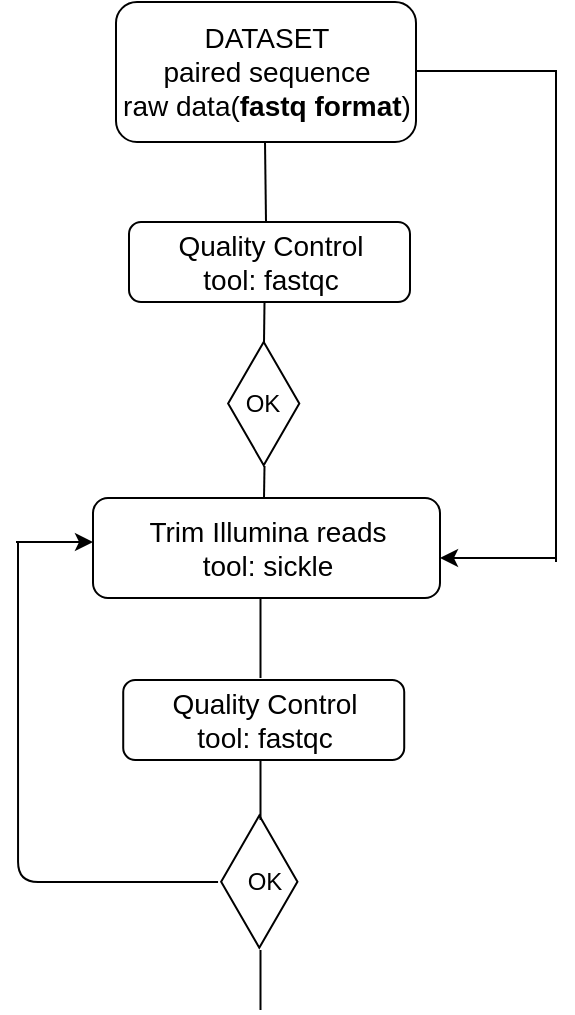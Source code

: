 <mxfile version="14.8.4" type="github">
  <diagram id="TQAs_POl9BPEK3nTJSrp" name="Page-1">
    <mxGraphModel dx="917" dy="586" grid="1" gridSize="10" guides="1" tooltips="1" connect="1" arrows="1" fold="1" page="1" pageScale="1" pageWidth="827" pageHeight="1169" math="0" shadow="0">
      <root>
        <mxCell id="0" />
        <mxCell id="1" parent="0" />
        <mxCell id="b8Xcv_9KydgE5FAx-4jz-2" value="" style="rounded=1;whiteSpace=wrap;html=1;fillColor=none;" vertex="1" parent="1">
          <mxGeometry x="300" y="40" width="150" height="70" as="geometry" />
        </mxCell>
        <mxCell id="b8Xcv_9KydgE5FAx-4jz-3" value="&lt;font style=&quot;font-size: 14px&quot;&gt;DATASET&lt;br&gt;paired sequence&lt;br&gt;raw data(&lt;b&gt;fastq format&lt;/b&gt;)&lt;br&gt;&lt;/font&gt;" style="text;html=1;align=center;verticalAlign=middle;resizable=0;points=[];autosize=1;strokeColor=none;" vertex="1" parent="1">
          <mxGeometry x="295" y="50" width="160" height="50" as="geometry" />
        </mxCell>
        <mxCell id="b8Xcv_9KydgE5FAx-4jz-4" value="" style="endArrow=none;html=1;" edge="1" parent="1">
          <mxGeometry width="50" height="50" relative="1" as="geometry">
            <mxPoint x="375" y="150" as="sourcePoint" />
            <mxPoint x="374.5" y="110" as="targetPoint" />
          </mxGeometry>
        </mxCell>
        <mxCell id="b8Xcv_9KydgE5FAx-4jz-5" value="&lt;font style=&quot;font-size: 14px&quot;&gt;Quality Control&lt;br&gt;tool: fastqc&lt;br&gt;&lt;/font&gt;" style="rounded=1;whiteSpace=wrap;html=1;fillColor=none;" vertex="1" parent="1">
          <mxGeometry x="306.5" y="150" width="140.5" height="40" as="geometry" />
        </mxCell>
        <mxCell id="b8Xcv_9KydgE5FAx-4jz-7" value="" style="html=1;whiteSpace=wrap;aspect=fixed;shape=isoRectangle;fillColor=none;rotation=90;" vertex="1" parent="1">
          <mxGeometry x="343.03" y="222.28" width="61.65" height="36.99" as="geometry" />
        </mxCell>
        <mxCell id="b8Xcv_9KydgE5FAx-4jz-10" value="" style="endArrow=none;html=1;" edge="1" parent="1">
          <mxGeometry width="50" height="50" relative="1" as="geometry">
            <mxPoint x="374" y="210" as="sourcePoint" />
            <mxPoint x="374.25" y="190" as="targetPoint" />
          </mxGeometry>
        </mxCell>
        <mxCell id="b8Xcv_9KydgE5FAx-4jz-11" value="&lt;font style=&quot;font-size: 12px&quot;&gt;OK&lt;/font&gt;" style="text;html=1;align=center;verticalAlign=middle;resizable=0;points=[];autosize=1;strokeColor=none;" vertex="1" parent="1">
          <mxGeometry x="357.75" y="230.77" width="30" height="20" as="geometry" />
        </mxCell>
        <mxCell id="b8Xcv_9KydgE5FAx-4jz-12" value="" style="endArrow=none;html=1;" edge="1" parent="1">
          <mxGeometry width="50" height="50" relative="1" as="geometry">
            <mxPoint x="374" y="288" as="sourcePoint" />
            <mxPoint x="374.25" y="272" as="targetPoint" />
          </mxGeometry>
        </mxCell>
        <mxCell id="b8Xcv_9KydgE5FAx-4jz-13" value="&lt;font style=&quot;font-size: 14px&quot;&gt;Trim Illumina reads&lt;br&gt;tool: sickle&lt;br&gt;&lt;/font&gt;" style="rounded=1;whiteSpace=wrap;html=1;fillColor=none;" vertex="1" parent="1">
          <mxGeometry x="288.5" y="288" width="173.5" height="50" as="geometry" />
        </mxCell>
        <mxCell id="b8Xcv_9KydgE5FAx-4jz-14" value="" style="endArrow=none;html=1;" edge="1" parent="1">
          <mxGeometry width="50" height="50" relative="1" as="geometry">
            <mxPoint x="520" y="320" as="sourcePoint" />
            <mxPoint x="520" y="74" as="targetPoint" />
          </mxGeometry>
        </mxCell>
        <mxCell id="b8Xcv_9KydgE5FAx-4jz-15" value="" style="endArrow=none;html=1;" edge="1" parent="1">
          <mxGeometry width="50" height="50" relative="1" as="geometry">
            <mxPoint x="450" y="74.5" as="sourcePoint" />
            <mxPoint x="520" y="74.5" as="targetPoint" />
          </mxGeometry>
        </mxCell>
        <mxCell id="b8Xcv_9KydgE5FAx-4jz-19" value="" style="endArrow=classic;html=1;" edge="1" parent="1">
          <mxGeometry width="50" height="50" relative="1" as="geometry">
            <mxPoint x="520" y="318" as="sourcePoint" />
            <mxPoint x="462" y="318" as="targetPoint" />
          </mxGeometry>
        </mxCell>
        <mxCell id="b8Xcv_9KydgE5FAx-4jz-22" value="&lt;font style=&quot;font-size: 14px&quot;&gt;Quality Control&lt;br&gt;tool: fastqc&lt;br&gt;&lt;/font&gt;" style="rounded=1;whiteSpace=wrap;html=1;fillColor=none;" vertex="1" parent="1">
          <mxGeometry x="303.61" y="379" width="140.5" height="40" as="geometry" />
        </mxCell>
        <mxCell id="b8Xcv_9KydgE5FAx-4jz-24" value="" style="html=1;whiteSpace=wrap;aspect=fixed;shape=isoRectangle;fillColor=none;rotation=90;" vertex="1" parent="1">
          <mxGeometry x="338.61" y="460" width="66.07" height="39.64" as="geometry" />
        </mxCell>
        <mxCell id="b8Xcv_9KydgE5FAx-4jz-25" value="&lt;font style=&quot;font-size: 12px&quot;&gt;OK&lt;/font&gt;" style="text;html=1;align=center;verticalAlign=middle;resizable=0;points=[];autosize=1;strokeColor=none;" vertex="1" parent="1">
          <mxGeometry x="358.93" y="469.82" width="30" height="20" as="geometry" />
        </mxCell>
        <mxCell id="b8Xcv_9KydgE5FAx-4jz-27" value="" style="endArrow=none;html=1;" edge="1" parent="1">
          <mxGeometry width="50" height="50" relative="1" as="geometry">
            <mxPoint x="372.25" y="378" as="sourcePoint" />
            <mxPoint x="372.25" y="338" as="targetPoint" />
          </mxGeometry>
        </mxCell>
        <mxCell id="b8Xcv_9KydgE5FAx-4jz-28" value="" style="endArrow=none;html=1;" edge="1" parent="1">
          <mxGeometry width="50" height="50" relative="1" as="geometry">
            <mxPoint x="372.25" y="449" as="sourcePoint" />
            <mxPoint x="372.25" y="419" as="targetPoint" />
          </mxGeometry>
        </mxCell>
        <mxCell id="b8Xcv_9KydgE5FAx-4jz-29" value="" style="endArrow=none;html=1;" edge="1" parent="1">
          <mxGeometry width="50" height="50" relative="1" as="geometry">
            <mxPoint x="372.25" y="544" as="sourcePoint" />
            <mxPoint x="372.25" y="514" as="targetPoint" />
          </mxGeometry>
        </mxCell>
        <mxCell id="b8Xcv_9KydgE5FAx-4jz-30" value="" style="endArrow=none;html=1;" edge="1" parent="1">
          <mxGeometry width="50" height="50" relative="1" as="geometry">
            <mxPoint x="351.03" y="480" as="sourcePoint" />
            <mxPoint x="251" y="310" as="targetPoint" />
            <Array as="points">
              <mxPoint x="251.03" y="480" />
            </Array>
          </mxGeometry>
        </mxCell>
        <mxCell id="b8Xcv_9KydgE5FAx-4jz-31" value="" style="endArrow=classic;html=1;" edge="1" parent="1">
          <mxGeometry width="50" height="50" relative="1" as="geometry">
            <mxPoint x="250" y="310" as="sourcePoint" />
            <mxPoint x="288.5" y="310" as="targetPoint" />
          </mxGeometry>
        </mxCell>
      </root>
    </mxGraphModel>
  </diagram>
</mxfile>
